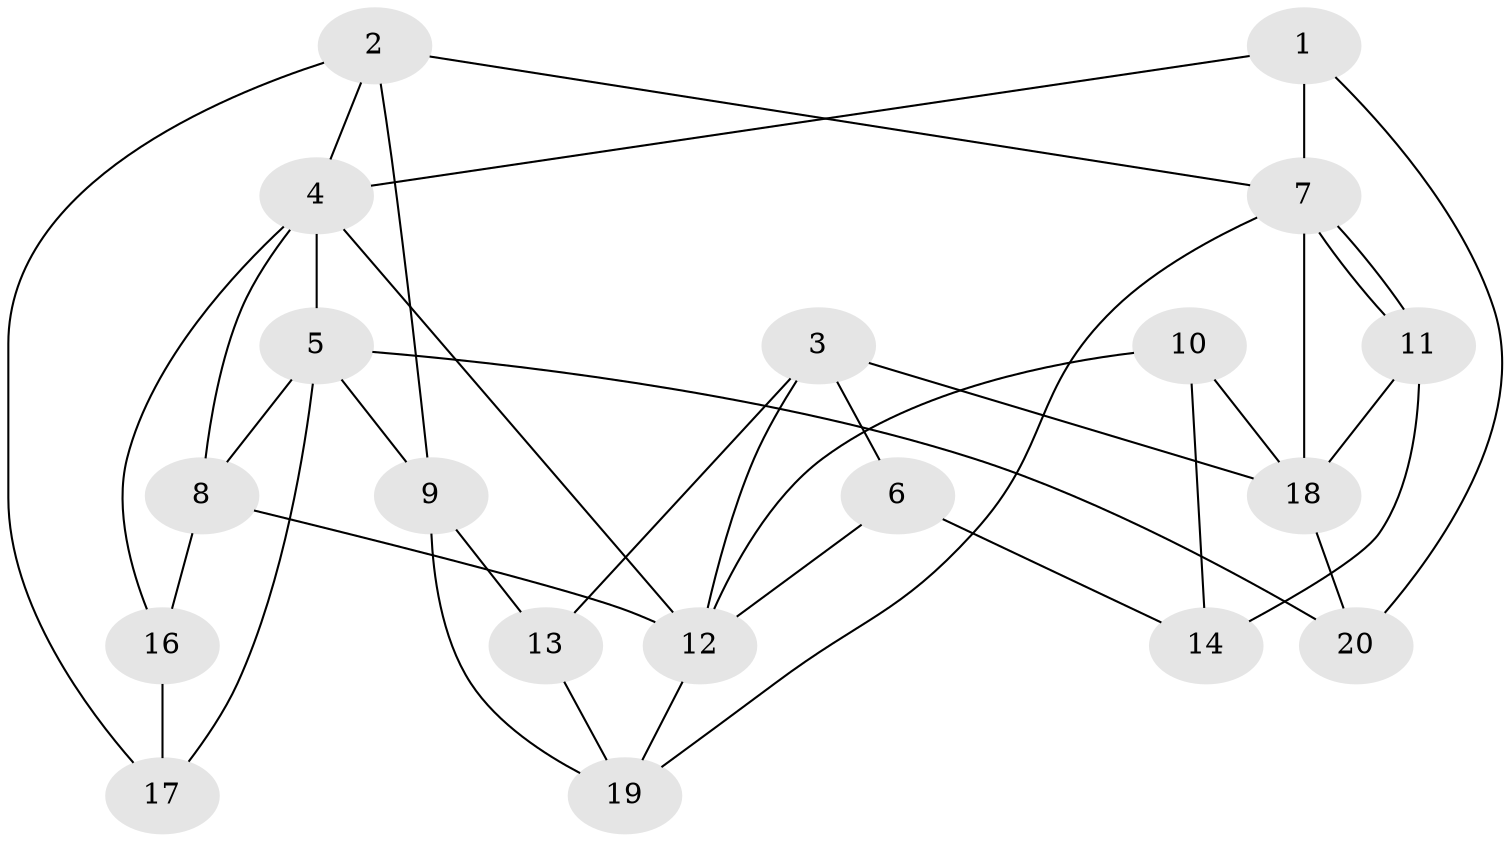 // Generated by graph-tools (version 1.1) at 2025/46/02/15/25 05:46:28]
// undirected, 19 vertices, 38 edges
graph export_dot {
graph [start="1"]
  node [color=gray90,style=filled];
  1;
  2;
  3;
  4;
  5;
  6 [super="+15"];
  7;
  8;
  9;
  10;
  11;
  12;
  13;
  14;
  16;
  17;
  18;
  19;
  20 [super="+15"];
  1 -- 7;
  1 -- 20;
  1 -- 4;
  2 -- 9;
  2 -- 4;
  2 -- 7;
  2 -- 17;
  3 -- 13;
  3 -- 18;
  3 -- 6;
  3 -- 12;
  4 -- 12;
  4 -- 5;
  4 -- 8;
  4 -- 16;
  5 -- 17;
  5 -- 8;
  5 -- 9;
  5 -- 20;
  6 -- 12;
  6 -- 14;
  7 -- 11;
  7 -- 11;
  7 -- 18;
  7 -- 19;
  8 -- 12;
  8 -- 16;
  9 -- 19;
  9 -- 13;
  10 -- 12;
  10 -- 18;
  10 -- 14;
  11 -- 14;
  11 -- 18;
  12 -- 19;
  13 -- 19;
  16 -- 17;
  18 -- 20;
}
